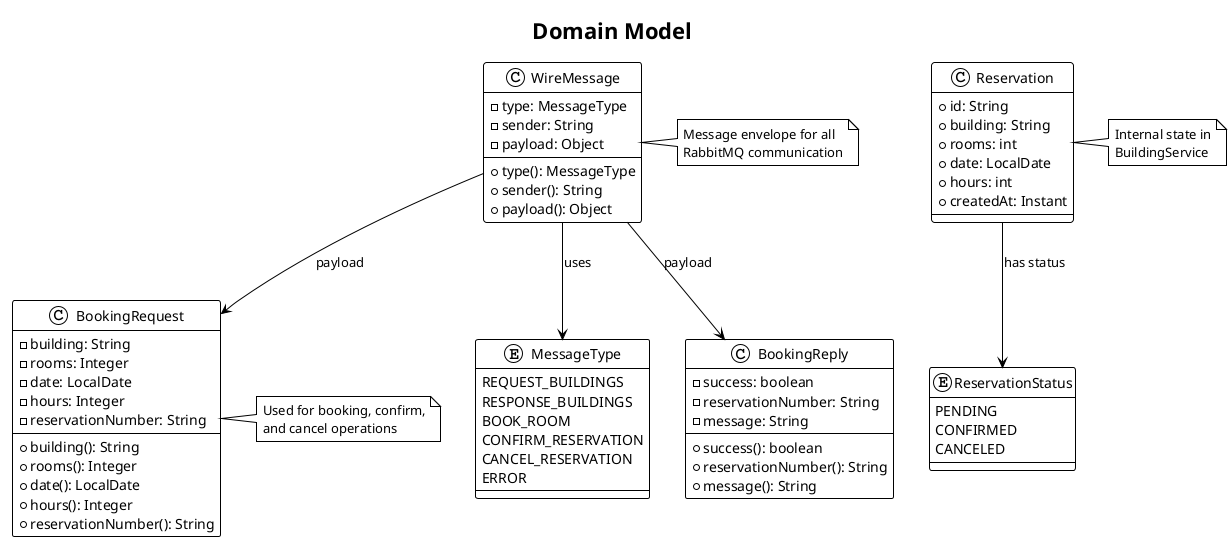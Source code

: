 @startuml
!theme plain
title Domain Model

class WireMessage {
    - type: MessageType
    - sender: String
    - payload: Object
    + type(): MessageType
    + sender(): String
    + payload(): Object
}

enum MessageType {
    REQUEST_BUILDINGS
    RESPONSE_BUILDINGS
    BOOK_ROOM
    CONFIRM_RESERVATION
    CANCEL_RESERVATION
    ERROR
}

class BookingRequest {
    - building: String
    - rooms: Integer
    - date: LocalDate
    - hours: Integer
    - reservationNumber: String
    + building(): String
    + rooms(): Integer
    + date(): LocalDate
    + hours(): Integer
    + reservationNumber(): String
}

class BookingReply {
    - success: boolean
    - reservationNumber: String
    - message: String
    + success(): boolean
    + reservationNumber(): String
    + message(): String
}

class Reservation {
    + id: String
    + building: String
    + rooms: int
    + date: LocalDate
    + hours: int
    + createdAt: Instant
}

enum ReservationStatus {
    PENDING
    CONFIRMED
    CANCELED
}

WireMessage --> MessageType : uses
WireMessage --> BookingRequest : payload
WireMessage --> BookingReply : payload
Reservation --> ReservationStatus : has status

note right of WireMessage
  Message envelope for all
  RabbitMQ communication
end note

note right of BookingRequest
  Used for booking, confirm,
  and cancel operations
end note

note right of Reservation
  Internal state in
  BuildingService
end note

@enduml
